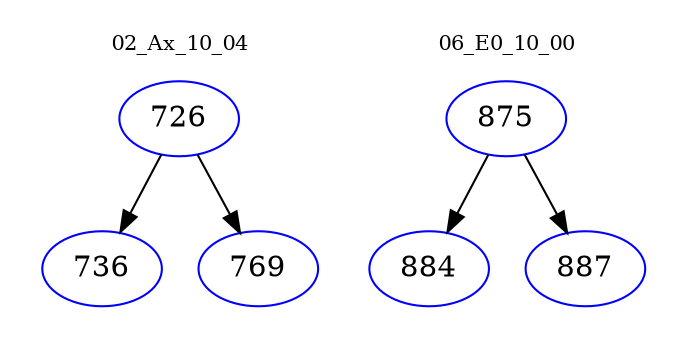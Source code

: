 digraph{
subgraph cluster_0 {
color = white
label = "02_Ax_10_04";
fontsize=10;
T0_726 [label="726", color="blue"]
T0_726 -> T0_736 [color="black"]
T0_736 [label="736", color="blue"]
T0_726 -> T0_769 [color="black"]
T0_769 [label="769", color="blue"]
}
subgraph cluster_1 {
color = white
label = "06_E0_10_00";
fontsize=10;
T1_875 [label="875", color="blue"]
T1_875 -> T1_884 [color="black"]
T1_884 [label="884", color="blue"]
T1_875 -> T1_887 [color="black"]
T1_887 [label="887", color="blue"]
}
}
